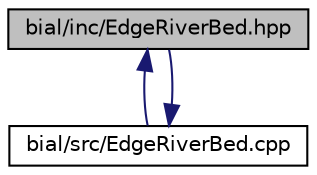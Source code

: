 digraph "bial/inc/EdgeRiverBed.hpp"
{
  edge [fontname="Helvetica",fontsize="10",labelfontname="Helvetica",labelfontsize="10"];
  node [fontname="Helvetica",fontsize="10",shape=record];
  Node1 [label="bial/inc/EdgeRiverBed.hpp",height=0.2,width=0.4,color="black", fillcolor="grey75", style="filled", fontcolor="black"];
  Node1 -> Node2 [dir="back",color="midnightblue",fontsize="10",style="solid",fontname="Helvetica"];
  Node2 [label="bial/src/EdgeRiverBed.cpp",height=0.2,width=0.4,color="black", fillcolor="white", style="filled",URL="$_edge_river_bed_8cpp.html"];
  Node2 -> Node1 [dir="back",color="midnightblue",fontsize="10",style="solid",fontname="Helvetica"];
}
